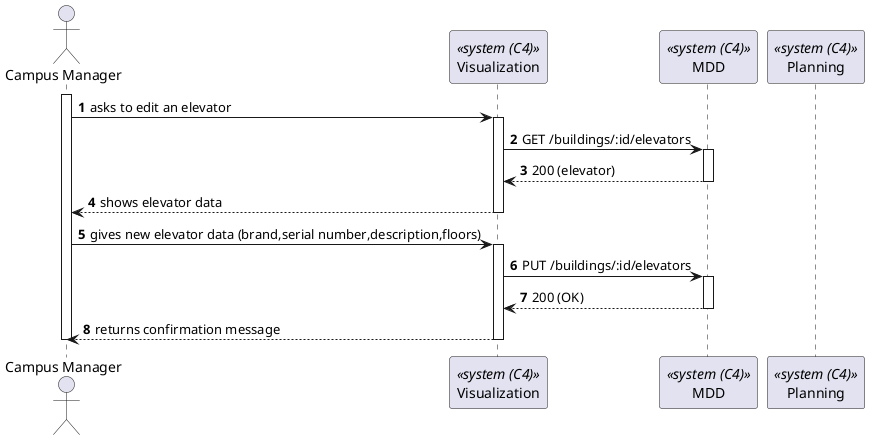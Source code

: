 @startuml process-view
autonumber

actor CM as "Campus Manager"
participant UI as "Visualization" <<system (C4)>>
participant MDD as "MDD" <<system (C4)>>
participant P as "Planning" <<system (C4)>>


activate CM

CM -> UI : asks to edit an elevator
activate UI
UI -> MDD : GET /buildings/:id/elevators
activate MDD
MDD --> UI : 200 (elevator)
deactivate MDD

CM <-- UI : shows elevator data
deactivate UI

CM -> UI : gives new elevator data (brand,serial number,description,floors)
activate UI

UI -> MDD : PUT /buildings/:id/elevators
activate MDD
MDD --> UI : 200 (OK)
deactivate MDD

CM <-- UI : returns confirmation message
deactivate UI


deactivate CM

@enduml
